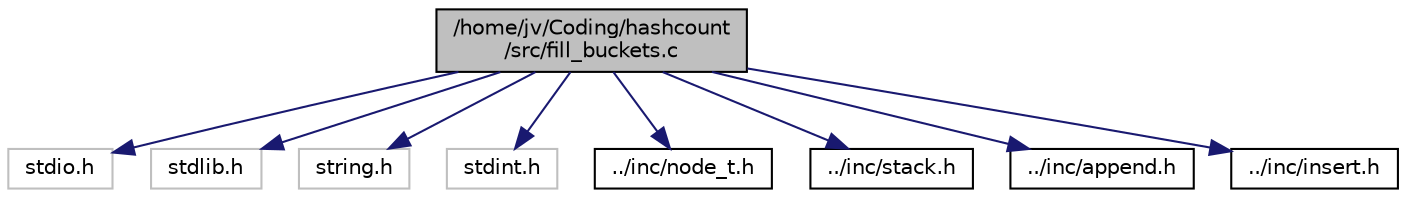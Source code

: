 digraph "/home/jv/Coding/hashcount/src/fill_buckets.c"
{
 // LATEX_PDF_SIZE
  edge [fontname="Helvetica",fontsize="10",labelfontname="Helvetica",labelfontsize="10"];
  node [fontname="Helvetica",fontsize="10",shape=record];
  Node1 [label="/home/jv/Coding/hashcount\l/src/fill_buckets.c",height=0.2,width=0.4,color="black", fillcolor="grey75", style="filled", fontcolor="black",tooltip="This function adds new nodes to hashtable by calculating the hashindex and adding it to a list."];
  Node1 -> Node2 [color="midnightblue",fontsize="10",style="solid"];
  Node2 [label="stdio.h",height=0.2,width=0.4,color="grey75", fillcolor="white", style="filled",tooltip=" "];
  Node1 -> Node3 [color="midnightblue",fontsize="10",style="solid"];
  Node3 [label="stdlib.h",height=0.2,width=0.4,color="grey75", fillcolor="white", style="filled",tooltip=" "];
  Node1 -> Node4 [color="midnightblue",fontsize="10",style="solid"];
  Node4 [label="string.h",height=0.2,width=0.4,color="grey75", fillcolor="white", style="filled",tooltip=" "];
  Node1 -> Node5 [color="midnightblue",fontsize="10",style="solid"];
  Node5 [label="stdint.h",height=0.2,width=0.4,color="grey75", fillcolor="white", style="filled",tooltip=" "];
  Node1 -> Node6 [color="midnightblue",fontsize="10",style="solid"];
  Node6 [label="../inc/node_t.h",height=0.2,width=0.4,color="black", fillcolor="white", style="filled",URL="$node__t_8h.html",tooltip=" "];
  Node1 -> Node7 [color="midnightblue",fontsize="10",style="solid"];
  Node7 [label="../inc/stack.h",height=0.2,width=0.4,color="black", fillcolor="white", style="filled",URL="$stack_8h.html",tooltip=" "];
  Node1 -> Node8 [color="midnightblue",fontsize="10",style="solid"];
  Node8 [label="../inc/append.h",height=0.2,width=0.4,color="black", fillcolor="white", style="filled",URL="$append_8h.html",tooltip=" "];
  Node1 -> Node9 [color="midnightblue",fontsize="10",style="solid"];
  Node9 [label="../inc/insert.h",height=0.2,width=0.4,color="black", fillcolor="white", style="filled",URL="$insert_8h.html",tooltip=" "];
}
